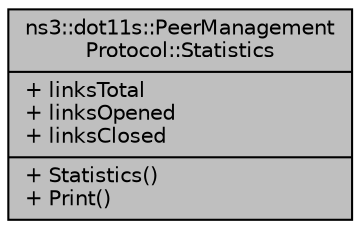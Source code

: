 digraph "ns3::dot11s::PeerManagementProtocol::Statistics"
{
  edge [fontname="Helvetica",fontsize="10",labelfontname="Helvetica",labelfontsize="10"];
  node [fontname="Helvetica",fontsize="10",shape=record];
  Node1 [label="{ns3::dot11s::PeerManagement\lProtocol::Statistics\n|+ linksTotal\l+ linksOpened\l+ linksClosed\l|+ Statistics()\l+ Print()\l}",height=0.2,width=0.4,color="black", fillcolor="grey75", style="filled", fontcolor="black"];
}
